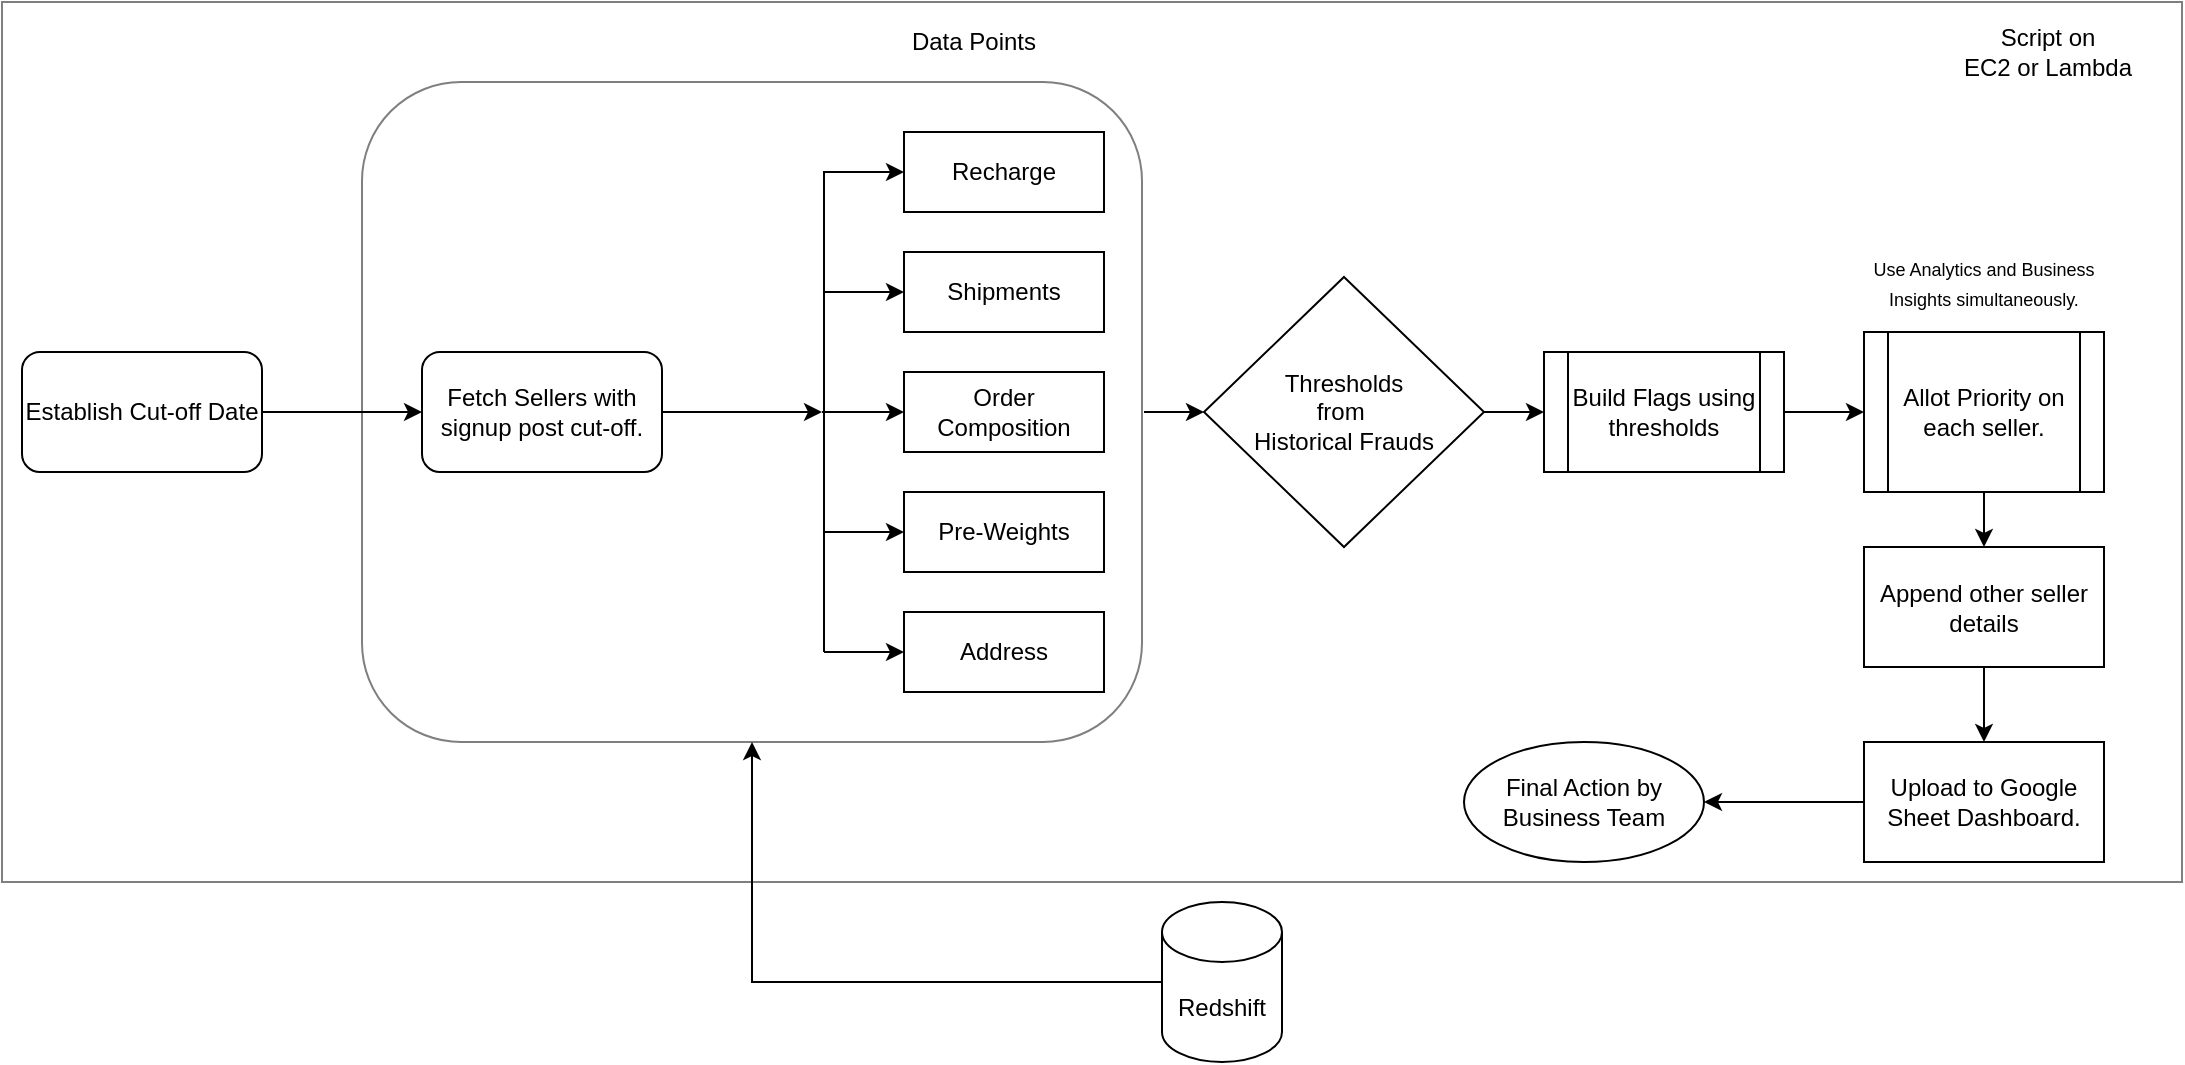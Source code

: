 <mxfile version="18.0.6" type="github">
  <diagram id="8cZIyfEbO-nk-H5uPiOq" name="Page-1">
    <mxGraphModel dx="1820" dy="970" grid="1" gridSize="10" guides="1" tooltips="1" connect="1" arrows="1" fold="1" page="1" pageScale="1" pageWidth="1169" pageHeight="827" math="0" shadow="0">
      <root>
        <mxCell id="0" />
        <mxCell id="1" parent="0" />
        <mxCell id="7BoCNROPN6OZJxEyDvg5-37" value="" style="rounded=0;whiteSpace=wrap;html=1;opacity=50;" parent="1" vertex="1">
          <mxGeometry x="30" y="10" width="1090" height="440" as="geometry" />
        </mxCell>
        <mxCell id="7BoCNROPN6OZJxEyDvg5-29" value="" style="rounded=1;whiteSpace=wrap;html=1;opacity=50;" parent="1" vertex="1">
          <mxGeometry x="210" y="50" width="390" height="330" as="geometry" />
        </mxCell>
        <mxCell id="7BoCNROPN6OZJxEyDvg5-3" value="" style="edgeStyle=orthogonalEdgeStyle;rounded=0;orthogonalLoop=1;jettySize=auto;html=1;" parent="1" source="7BoCNROPN6OZJxEyDvg5-1" target="7BoCNROPN6OZJxEyDvg5-2" edge="1">
          <mxGeometry relative="1" as="geometry" />
        </mxCell>
        <mxCell id="7BoCNROPN6OZJxEyDvg5-1" value="Establish Cut-off Date" style="rounded=1;whiteSpace=wrap;html=1;" parent="1" vertex="1">
          <mxGeometry x="40" y="185" width="120" height="60" as="geometry" />
        </mxCell>
        <mxCell id="7BoCNROPN6OZJxEyDvg5-5" value="" style="edgeStyle=orthogonalEdgeStyle;rounded=0;orthogonalLoop=1;jettySize=auto;html=1;" parent="1" source="7BoCNROPN6OZJxEyDvg5-2" edge="1">
          <mxGeometry relative="1" as="geometry">
            <mxPoint x="440" y="215" as="targetPoint" />
          </mxGeometry>
        </mxCell>
        <mxCell id="7BoCNROPN6OZJxEyDvg5-2" value="Fetch Sellers with signup post cut-off." style="whiteSpace=wrap;html=1;rounded=1;" parent="1" vertex="1">
          <mxGeometry x="240" y="185" width="120" height="60" as="geometry" />
        </mxCell>
        <mxCell id="7BoCNROPN6OZJxEyDvg5-31" value="" style="edgeStyle=orthogonalEdgeStyle;rounded=0;orthogonalLoop=1;jettySize=auto;html=1;" parent="1" source="7BoCNROPN6OZJxEyDvg5-6" target="7BoCNROPN6OZJxEyDvg5-29" edge="1">
          <mxGeometry relative="1" as="geometry" />
        </mxCell>
        <mxCell id="7BoCNROPN6OZJxEyDvg5-6" value="Redshift" style="shape=cylinder3;whiteSpace=wrap;html=1;boundedLbl=1;backgroundOutline=1;size=15;" parent="1" vertex="1">
          <mxGeometry x="610" y="460" width="60" height="80" as="geometry" />
        </mxCell>
        <mxCell id="7BoCNROPN6OZJxEyDvg5-7" value="" style="endArrow=classic;html=1;rounded=0;" parent="1" edge="1">
          <mxGeometry width="50" height="50" relative="1" as="geometry">
            <mxPoint x="441" y="215" as="sourcePoint" />
            <mxPoint x="481" y="95" as="targetPoint" />
            <Array as="points">
              <mxPoint x="441" y="95" />
            </Array>
          </mxGeometry>
        </mxCell>
        <mxCell id="7BoCNROPN6OZJxEyDvg5-8" value="Recharge" style="rounded=0;whiteSpace=wrap;html=1;" parent="1" vertex="1">
          <mxGeometry x="481" y="75" width="100" height="40" as="geometry" />
        </mxCell>
        <mxCell id="7BoCNROPN6OZJxEyDvg5-9" value="Shipments" style="rounded=0;whiteSpace=wrap;html=1;" parent="1" vertex="1">
          <mxGeometry x="481" y="135" width="100" height="40" as="geometry" />
        </mxCell>
        <mxCell id="7BoCNROPN6OZJxEyDvg5-10" value="" style="endArrow=classic;html=1;rounded=0;entryX=0;entryY=0.5;entryDx=0;entryDy=0;" parent="1" target="7BoCNROPN6OZJxEyDvg5-9" edge="1">
          <mxGeometry width="50" height="50" relative="1" as="geometry">
            <mxPoint x="441" y="155" as="sourcePoint" />
            <mxPoint x="361" y="185" as="targetPoint" />
          </mxGeometry>
        </mxCell>
        <mxCell id="7BoCNROPN6OZJxEyDvg5-11" value="Order Composition" style="rounded=0;whiteSpace=wrap;html=1;" parent="1" vertex="1">
          <mxGeometry x="481" y="195" width="100" height="40" as="geometry" />
        </mxCell>
        <mxCell id="7BoCNROPN6OZJxEyDvg5-12" value="Pre-Weights" style="rounded=0;whiteSpace=wrap;html=1;" parent="1" vertex="1">
          <mxGeometry x="481" y="255" width="100" height="40" as="geometry" />
        </mxCell>
        <mxCell id="7BoCNROPN6OZJxEyDvg5-13" value="" style="endArrow=classic;html=1;rounded=0;entryX=0;entryY=0.5;entryDx=0;entryDy=0;" parent="1" target="7BoCNROPN6OZJxEyDvg5-12" edge="1">
          <mxGeometry width="50" height="50" relative="1" as="geometry">
            <mxPoint x="441" y="275" as="sourcePoint" />
            <mxPoint x="361" y="305" as="targetPoint" />
          </mxGeometry>
        </mxCell>
        <mxCell id="7BoCNROPN6OZJxEyDvg5-14" value="Address" style="rounded=0;whiteSpace=wrap;html=1;" parent="1" vertex="1">
          <mxGeometry x="481" y="315" width="100" height="40" as="geometry" />
        </mxCell>
        <mxCell id="7BoCNROPN6OZJxEyDvg5-15" value="" style="endArrow=classic;html=1;rounded=0;entryX=0;entryY=0.5;entryDx=0;entryDy=0;" parent="1" target="7BoCNROPN6OZJxEyDvg5-14" edge="1">
          <mxGeometry width="50" height="50" relative="1" as="geometry">
            <mxPoint x="441" y="335" as="sourcePoint" />
            <mxPoint x="361" y="365" as="targetPoint" />
          </mxGeometry>
        </mxCell>
        <mxCell id="7BoCNROPN6OZJxEyDvg5-16" value="" style="endArrow=none;html=1;rounded=0;" parent="1" edge="1">
          <mxGeometry width="50" height="50" relative="1" as="geometry">
            <mxPoint x="441" y="335" as="sourcePoint" />
            <mxPoint x="441" y="215" as="targetPoint" />
          </mxGeometry>
        </mxCell>
        <mxCell id="7BoCNROPN6OZJxEyDvg5-18" value="Data Points" style="text;html=1;strokeColor=none;fillColor=none;align=center;verticalAlign=middle;whiteSpace=wrap;rounded=0;opacity=20;" parent="1" vertex="1">
          <mxGeometry x="476" y="15" width="80" height="30" as="geometry" />
        </mxCell>
        <mxCell id="7BoCNROPN6OZJxEyDvg5-19" value="Thresholds&lt;br&gt;from&amp;nbsp;&lt;br&gt;Historical Frauds" style="rhombus;whiteSpace=wrap;html=1;" parent="1" vertex="1">
          <mxGeometry x="631" y="147.5" width="140" height="135" as="geometry" />
        </mxCell>
        <mxCell id="7BoCNROPN6OZJxEyDvg5-20" value="" style="endArrow=classic;html=1;rounded=0;exitX=1;exitY=0.5;exitDx=0;exitDy=0;entryX=0;entryY=0.5;entryDx=0;entryDy=0;" parent="1" target="7BoCNROPN6OZJxEyDvg5-19" edge="1">
          <mxGeometry width="50" height="50" relative="1" as="geometry">
            <mxPoint x="601" y="215" as="sourcePoint" />
            <mxPoint x="481" y="155" as="targetPoint" />
          </mxGeometry>
        </mxCell>
        <mxCell id="7BoCNROPN6OZJxEyDvg5-21" value="Build Flags using&lt;br&gt;thresholds" style="shape=process;whiteSpace=wrap;html=1;backgroundOutline=1;" parent="1" vertex="1">
          <mxGeometry x="801" y="185" width="120" height="60" as="geometry" />
        </mxCell>
        <mxCell id="7BoCNROPN6OZJxEyDvg5-22" value="" style="endArrow=classic;html=1;rounded=0;exitX=1;exitY=0.5;exitDx=0;exitDy=0;" parent="1" source="7BoCNROPN6OZJxEyDvg5-19" target="7BoCNROPN6OZJxEyDvg5-21" edge="1">
          <mxGeometry width="50" height="50" relative="1" as="geometry">
            <mxPoint x="621" y="195" as="sourcePoint" />
            <mxPoint x="671" y="145" as="targetPoint" />
          </mxGeometry>
        </mxCell>
        <mxCell id="7BoCNROPN6OZJxEyDvg5-33" value="" style="edgeStyle=orthogonalEdgeStyle;rounded=0;orthogonalLoop=1;jettySize=auto;html=1;strokeColor=#000000;" parent="1" source="7BoCNROPN6OZJxEyDvg5-23" target="7BoCNROPN6OZJxEyDvg5-32" edge="1">
          <mxGeometry relative="1" as="geometry" />
        </mxCell>
        <mxCell id="7BoCNROPN6OZJxEyDvg5-23" value="Allot Priority on each seller." style="shape=process;whiteSpace=wrap;html=1;backgroundOutline=1;" parent="1" vertex="1">
          <mxGeometry x="961" y="175" width="120" height="80" as="geometry" />
        </mxCell>
        <mxCell id="7BoCNROPN6OZJxEyDvg5-24" value="" style="endArrow=classic;html=1;rounded=0;exitX=1;exitY=0.5;exitDx=0;exitDy=0;" parent="1" source="7BoCNROPN6OZJxEyDvg5-21" target="7BoCNROPN6OZJxEyDvg5-23" edge="1">
          <mxGeometry width="50" height="50" relative="1" as="geometry">
            <mxPoint x="701" y="135" as="sourcePoint" />
            <mxPoint x="751" y="85" as="targetPoint" />
          </mxGeometry>
        </mxCell>
        <mxCell id="7BoCNROPN6OZJxEyDvg5-25" value="&lt;font style=&quot;font-size: 9px;&quot;&gt;Use Analytics and Business Insights simultaneously.&lt;/font&gt;" style="text;html=1;strokeColor=none;fillColor=none;align=center;verticalAlign=middle;whiteSpace=wrap;rounded=0;" parent="1" vertex="1">
          <mxGeometry x="951" y="135" width="140" height="30" as="geometry" />
        </mxCell>
        <mxCell id="7BoCNROPN6OZJxEyDvg5-28" value="" style="endArrow=classic;html=1;rounded=0;" parent="1" target="7BoCNROPN6OZJxEyDvg5-11" edge="1">
          <mxGeometry width="50" height="50" relative="1" as="geometry">
            <mxPoint x="440" y="215" as="sourcePoint" />
            <mxPoint x="570" y="180" as="targetPoint" />
          </mxGeometry>
        </mxCell>
        <mxCell id="7BoCNROPN6OZJxEyDvg5-35" value="" style="edgeStyle=orthogonalEdgeStyle;rounded=0;orthogonalLoop=1;jettySize=auto;html=1;strokeColor=#000000;" parent="1" source="7BoCNROPN6OZJxEyDvg5-32" target="7BoCNROPN6OZJxEyDvg5-34" edge="1">
          <mxGeometry relative="1" as="geometry" />
        </mxCell>
        <mxCell id="7BoCNROPN6OZJxEyDvg5-32" value="Append other seller details" style="whiteSpace=wrap;html=1;" parent="1" vertex="1">
          <mxGeometry x="961" y="282.5" width="120" height="60" as="geometry" />
        </mxCell>
        <mxCell id="7BoCNROPN6OZJxEyDvg5-40" value="" style="edgeStyle=orthogonalEdgeStyle;rounded=0;orthogonalLoop=1;jettySize=auto;html=1;strokeColor=#000000;" parent="1" source="7BoCNROPN6OZJxEyDvg5-34" target="7BoCNROPN6OZJxEyDvg5-39" edge="1">
          <mxGeometry relative="1" as="geometry" />
        </mxCell>
        <mxCell id="7BoCNROPN6OZJxEyDvg5-34" value="Upload to Google Sheet Dashboard." style="rectangle;whiteSpace=wrap;html=1;" parent="1" vertex="1">
          <mxGeometry x="961" y="380" width="120" height="60" as="geometry" />
        </mxCell>
        <mxCell id="7BoCNROPN6OZJxEyDvg5-38" value="Script on &lt;br&gt;EC2 or Lambda" style="text;html=1;strokeColor=none;fillColor=none;align=center;verticalAlign=middle;whiteSpace=wrap;rounded=0;opacity=50;" parent="1" vertex="1">
          <mxGeometry x="1008" y="20" width="90" height="30" as="geometry" />
        </mxCell>
        <mxCell id="7BoCNROPN6OZJxEyDvg5-39" value="Final Action by Business Team" style="ellipse;whiteSpace=wrap;html=1;" parent="1" vertex="1">
          <mxGeometry x="761" y="380" width="120" height="60" as="geometry" />
        </mxCell>
      </root>
    </mxGraphModel>
  </diagram>
</mxfile>
